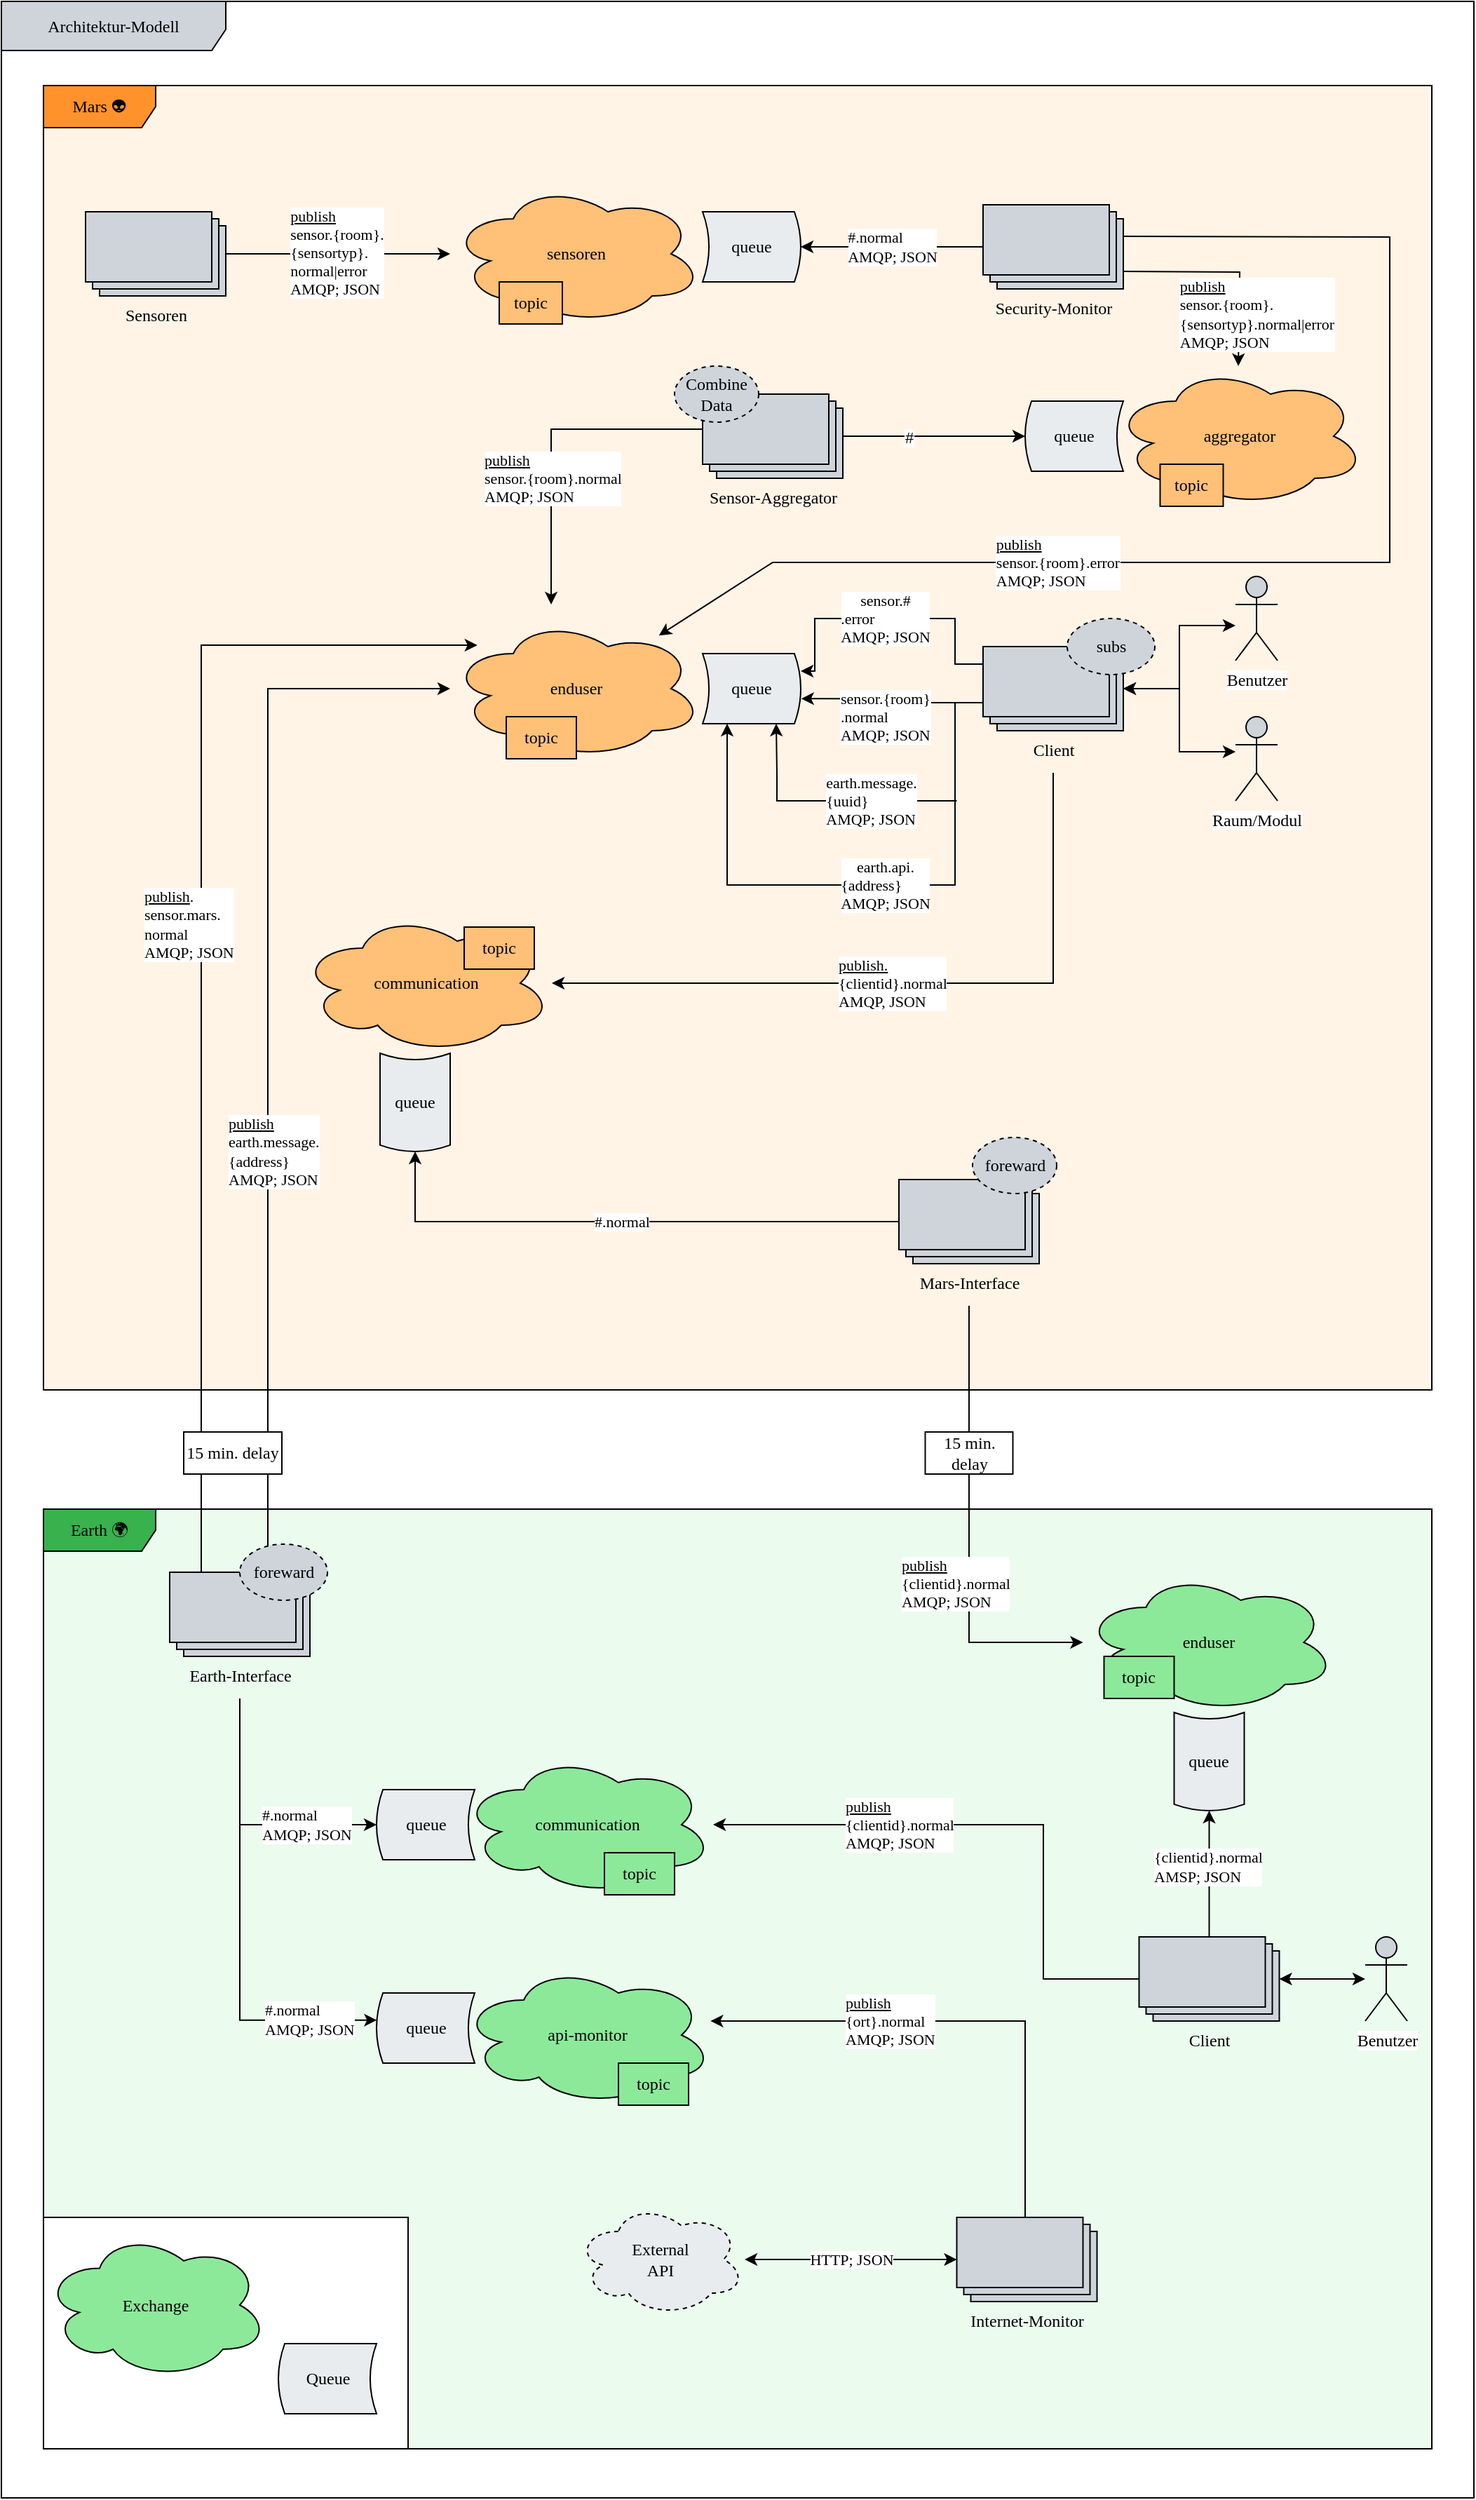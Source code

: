 <mxfile version="13.0.8" type="device"><diagram id="erU5Auw4rH4-HawhXIPo" name="Page-1"><mxGraphModel dx="878" dy="1391" grid="1" gridSize="10" guides="1" tooltips="1" connect="1" arrows="1" fold="1" page="0" pageScale="1" pageWidth="827" pageHeight="1169" background="#ffffff" math="0" shadow="0" extFonts="IBM Plex Sans^https://fonts.googleapis.com/css?family=IBM+Plex+Sans|IBM Plex Mono^https://fonts.googleapis.com/css?family=IBM+Plex+Mono"><root><mxCell id="0"/><mxCell id="1" parent="0"/><mxCell id="hUw3spgDHmvgVFq0hchr-114" value="Architektur-Modell" style="shape=umlFrame;whiteSpace=wrap;html=1;strokeColor=#000000;fillColor=#ced4da;gradientColor=none;fontFamily=IBM Plex Mono;width=160;height=35;" parent="1" vertex="1"><mxGeometry x="890" y="-30" width="1050" height="1780" as="geometry"/></mxCell><mxCell id="hUw3spgDHmvgVFq0hchr-70" value="Earth 🌍" style="shape=umlFrame;whiteSpace=wrap;html=1;fillColor=#37b24d;strokeColor=#000000;gradientColor=none;fontFamily=IBM Plex Mono;FType=g;width=80;height=30;swimlaneFillColor=#ebfbee;" parent="1" vertex="1"><mxGeometry x="920" y="1045" width="990" height="670" as="geometry"/></mxCell><mxCell id="hUw3spgDHmvgVFq0hchr-56" value="Mars 👽" style="shape=umlFrame;whiteSpace=wrap;html=1;fillColor=#ff922b;strokeColor=#000000;gradientColor=none;fontFamily=IBM Plex Mono;FType=g;width=80;height=30;comic=0;shadow=0;swimlaneFillColor=#fff4e6;" parent="1" vertex="1"><mxGeometry x="920" y="30" width="990" height="930" as="geometry"/></mxCell><mxCell id="hUw3spgDHmvgVFq0hchr-33" value="" style="edgeStyle=orthogonalEdgeStyle;rounded=0;orthogonalLoop=1;jettySize=auto;html=1;" parent="1" source="hUw3spgDHmvgVFq0hchr-2" target="hUw3spgDHmvgVFq0hchr-21" edge="1"><mxGeometry relative="1" as="geometry"/></mxCell><mxCell id="hUw3spgDHmvgVFq0hchr-2" value="&lt;font face=&quot;IBM Plex Mono&quot;&gt;Sensoren&lt;/font&gt;" style="verticalLabelPosition=bottom;verticalAlign=top;html=1;shape=mxgraph.basic.layered_rect;dx=10;outlineConnect=0;fillColor=#ced4da;" parent="1" vertex="1"><mxGeometry x="950" y="120" width="100" height="60" as="geometry"/></mxCell><mxCell id="hUw3spgDHmvgVFq0hchr-90" value="" style="edgeStyle=orthogonalEdgeStyle;rounded=0;orthogonalLoop=1;jettySize=auto;html=1;fontFamily=IBM Plex Mono;align=center;" parent="1" target="hUw3spgDHmvgVFq0hchr-89" edge="1"><mxGeometry relative="1" as="geometry"><Array as="points"><mxPoint x="1640" y="670"/></Array><mxPoint x="1640" y="520" as="sourcePoint"/></mxGeometry></mxCell><mxCell id="hUw3spgDHmvgVFq0hchr-91" value="&lt;u&gt;publish.&lt;/u&gt;&lt;br&gt;{clientid}.normal&lt;br&gt;AMQP, JSON" style="edgeLabel;html=1;align=left;verticalAlign=middle;resizable=0;points=[];fontFamily=IBM Plex Mono;" parent="hUw3spgDHmvgVFq0hchr-90" vertex="1" connectable="0"><mxGeometry x="-0.001" y="1" relative="1" as="geometry"><mxPoint x="-52" y="-1" as="offset"/></mxGeometry></mxCell><mxCell id="hUw3spgDHmvgVFq0hchr-3" value="&lt;font face=&quot;IBM Plex Mono&quot;&gt;Client&lt;/font&gt;" style="verticalLabelPosition=bottom;verticalAlign=top;html=1;shape=mxgraph.basic.layered_rect;dx=10;outlineConnect=0;fillColor=#ced4da;" parent="1" vertex="1"><mxGeometry x="1590" y="430" width="100" height="60" as="geometry"/></mxCell><mxCell id="hUw3spgDHmvgVFq0hchr-4" value="&lt;font face=&quot;IBM Plex Mono&quot;&gt;Sensor-Aggregator&lt;/font&gt;" style="verticalLabelPosition=bottom;verticalAlign=top;html=1;shape=mxgraph.basic.layered_rect;dx=10;outlineConnect=0;fillColor=#ced4da;" parent="1" vertex="1"><mxGeometry x="1390" y="250" width="100" height="60" as="geometry"/></mxCell><mxCell id="hUw3spgDHmvgVFq0hchr-5" value="&lt;font face=&quot;IBM Plex Mono&quot;&gt;Security-Monitor&lt;/font&gt;" style="verticalLabelPosition=bottom;verticalAlign=top;html=1;shape=mxgraph.basic.layered_rect;dx=10;outlineConnect=0;fillColor=#ced4da;" parent="1" vertex="1"><mxGeometry x="1590" y="115" width="100" height="60" as="geometry"/></mxCell><mxCell id="hUw3spgDHmvgVFq0hchr-6" style="edgeStyle=orthogonalEdgeStyle;rounded=0;orthogonalLoop=1;jettySize=auto;html=1;startArrow=classic;startFill=1;endArrow=classic;endFill=1;fontFamily=IBM Plex Mono;" parent="1" source="hUw3spgDHmvgVFq0hchr-7" target="hUw3spgDHmvgVFq0hchr-3" edge="1"><mxGeometry relative="1" as="geometry"><mxPoint x="1780" y="455" as="targetPoint"/><Array as="points"><mxPoint x="1730" y="415"/><mxPoint x="1730" y="460"/></Array></mxGeometry></mxCell><mxCell id="hUw3spgDHmvgVFq0hchr-7" value="&lt;font face=&quot;IBM Plex Sans&quot;&gt;Benutzer&lt;/font&gt;" style="shape=umlActor;verticalLabelPosition=bottom;labelBackgroundColor=#ffffff;verticalAlign=top;html=1;strokeColor=#000000;fillColor=#CED4DA;gradientColor=none;" parent="1" vertex="1"><mxGeometry x="1770" y="380" width="30" height="60" as="geometry"/></mxCell><mxCell id="hUw3spgDHmvgVFq0hchr-8" style="edgeStyle=orthogonalEdgeStyle;rounded=0;orthogonalLoop=1;jettySize=auto;html=1;startArrow=classic;startFill=1;endArrow=classic;endFill=1;fontFamily=IBM Plex Mono;" parent="1" source="hUw3spgDHmvgVFq0hchr-9" target="hUw3spgDHmvgVFq0hchr-3" edge="1"><mxGeometry relative="1" as="geometry"><mxPoint x="1780" y="455" as="targetPoint"/><Array as="points"><mxPoint x="1730" y="505"/><mxPoint x="1730" y="460"/></Array></mxGeometry></mxCell><mxCell id="hUw3spgDHmvgVFq0hchr-9" value="&lt;font face=&quot;IBM Plex Sans&quot;&gt;Raum/Modul&lt;/font&gt;" style="shape=umlActor;verticalLabelPosition=bottom;labelBackgroundColor=#ffffff;verticalAlign=top;html=1;strokeColor=#000000;fillColor=#CED4DA;gradientColor=none;" parent="1" vertex="1"><mxGeometry x="1770" y="480" width="30" height="60" as="geometry"/></mxCell><mxCell id="hUw3spgDHmvgVFq0hchr-21" value="sensoren" style="ellipse;shape=cloud;whiteSpace=wrap;html=1;fontFamily=IBM Plex Sans;FType=g;fillColor=#FFC078;" parent="1" vertex="1"><mxGeometry x="1210" y="100" width="180" height="100" as="geometry"/></mxCell><mxCell id="hUw3spgDHmvgVFq0hchr-22" value="&lt;font face=&quot;IBM Plex Mono&quot;&gt;topic&lt;/font&gt;" style="rounded=0;whiteSpace=wrap;html=1;fillColor=#FFC078;align=center;" parent="1" vertex="1"><mxGeometry x="1245" y="170" width="45" height="30" as="geometry"/></mxCell><mxCell id="hUw3spgDHmvgVFq0hchr-24" value="enduser" style="ellipse;shape=cloud;whiteSpace=wrap;html=1;fontFamily=IBM Plex Sans;FType=g;fillColor=#FFC078;" parent="1" vertex="1"><mxGeometry x="1210" y="410" width="180" height="100" as="geometry"/></mxCell><mxCell id="hUw3spgDHmvgVFq0hchr-31" value="&lt;div style=&quot;text-align: left&quot;&gt;#.normal&lt;/div&gt;&lt;font&gt;&lt;div style=&quot;text-align: left&quot;&gt;AMQP; JSON&lt;/div&gt;&lt;/font&gt;" style="edgeStyle=orthogonalEdgeStyle;rounded=0;orthogonalLoop=1;jettySize=auto;html=1;fontFamily=IBM Plex Mono;" parent="1" target="hUw3spgDHmvgVFq0hchr-27" edge="1"><mxGeometry relative="1" as="geometry"><Array as="points"><mxPoint x="1490" y="145"/><mxPoint x="1490" y="145"/></Array><mxPoint x="1590" y="145" as="sourcePoint"/><mxPoint x="1480" y="144.58" as="targetPoint"/></mxGeometry></mxCell><mxCell id="hUw3spgDHmvgVFq0hchr-27" value="&lt;font face=&quot;IBM Plex Mono&quot;&gt;queue&lt;/font&gt;" style="shape=dataStorage;whiteSpace=wrap;html=1;fillColor=#E9ECEF;size=0.065;direction=west;" parent="1" vertex="1"><mxGeometry x="1390" y="120" width="70" height="50" as="geometry"/></mxCell><mxCell id="hUw3spgDHmvgVFq0hchr-28" value="&lt;font face=&quot;IBM Plex Mono&quot;&gt;queue&lt;/font&gt;" style="shape=dataStorage;whiteSpace=wrap;html=1;fillColor=#E9ECEF;size=0.065;direction=east;" parent="1" vertex="1"><mxGeometry x="1620" y="255" width="70" height="50" as="geometry"/></mxCell><mxCell id="hUw3spgDHmvgVFq0hchr-37" value="&lt;font face=&quot;IBM Plex Sans&quot;&gt;Combine Data&lt;/font&gt;" style="ellipse;whiteSpace=wrap;html=1;strokeWidth=1;fillColor=#CED4DA;dashed=1;" parent="1" vertex="1"><mxGeometry x="1370" y="230" width="60" height="40" as="geometry"/></mxCell><mxCell id="hUw3spgDHmvgVFq0hchr-49" value="&lt;font face=&quot;IBM Plex Mono&quot;&gt;sensor.{room}&lt;br&gt;&lt;div style=&quot;text-align: left&quot;&gt;.normal&lt;/div&gt;&lt;div style=&quot;text-align: left&quot;&gt;AMQP; JSON&lt;/div&gt;&lt;/font&gt;" style="edgeStyle=orthogonalEdgeStyle;rounded=0;orthogonalLoop=1;jettySize=auto;html=1;align=center;exitX=0;exitY=0;exitDx=0;exitDy=37.5;exitPerimeter=0;entryX=-0.005;entryY=0.357;entryDx=0;entryDy=0;entryPerimeter=0;" parent="1" source="hUw3spgDHmvgVFq0hchr-3" target="hUw3spgDHmvgVFq0hchr-48" edge="1"><mxGeometry x="-0.0" y="11" relative="1" as="geometry"><Array as="points"><mxPoint x="1590" y="470"/><mxPoint x="1525" y="470"/><mxPoint x="1525" y="467"/></Array><mxPoint x="1480" y="473" as="targetPoint"/><mxPoint x="6" y="10" as="offset"/></mxGeometry></mxCell><mxCell id="hUw3spgDHmvgVFq0hchr-50" value="&lt;font face=&quot;IBM Plex Mono&quot;&gt;sensor.#&lt;br&gt;&lt;div style=&quot;text-align: left&quot;&gt;.error&lt;/div&gt;AMQP; JSON&lt;br&gt;&lt;/font&gt;" style="edgeStyle=orthogonalEdgeStyle;rounded=0;orthogonalLoop=1;jettySize=auto;html=1;align=center;exitX=0;exitY=0;exitDx=0;exitDy=12.5;exitPerimeter=0;entryX=0;entryY=0.75;entryDx=0;entryDy=0;" parent="1" source="hUw3spgDHmvgVFq0hchr-3" target="hUw3spgDHmvgVFq0hchr-48" edge="1"><mxGeometry x="0.025" relative="1" as="geometry"><Array as="points"><mxPoint x="1570" y="443"/><mxPoint x="1570" y="410"/><mxPoint x="1470" y="410"/><mxPoint x="1470" y="447"/></Array><mxPoint x="1450" y="443" as="targetPoint"/><mxPoint as="offset"/></mxGeometry></mxCell><mxCell id="hUw3spgDHmvgVFq0hchr-64" value="&lt;font face=&quot;IBM Plex Mono&quot;&gt;earth.message.&lt;br&gt;&lt;div style=&quot;text-align: left&quot;&gt;{uuid}&lt;/div&gt;&lt;div style=&quot;text-align: left&quot;&gt;AMQP; JSON&lt;/div&gt;&lt;/font&gt;" style="edgeStyle=orthogonalEdgeStyle;rounded=0;orthogonalLoop=1;jettySize=auto;html=1;align=center;entryX=0.25;entryY=0;entryDx=0;entryDy=0;" parent="1" target="hUw3spgDHmvgVFq0hchr-48" edge="1"><mxGeometry x="-0.332" relative="1" as="geometry"><Array as="points"><mxPoint x="1443" y="540"/><mxPoint x="1443" y="520"/></Array><mxPoint as="offset"/><mxPoint x="1571.25" y="539.95" as="sourcePoint"/><mxPoint x="1355.25" y="519.95" as="targetPoint"/></mxGeometry></mxCell><mxCell id="hUw3spgDHmvgVFq0hchr-65" value="&lt;font face=&quot;IBM Plex Mono&quot;&gt;earth.api.&lt;br&gt;&lt;div style=&quot;text-align: left&quot;&gt;{address}&lt;/div&gt;&lt;div style=&quot;text-align: left&quot;&gt;AMQP; JSON&lt;/div&gt;&lt;/font&gt;" style="edgeStyle=orthogonalEdgeStyle;rounded=0;orthogonalLoop=1;jettySize=auto;html=1;align=center;entryX=0.75;entryY=0;entryDx=0;entryDy=0;" parent="1" target="hUw3spgDHmvgVFq0hchr-48" edge="1"><mxGeometry x="-0.362" y="-50" relative="1" as="geometry"><Array as="points"><mxPoint x="1570" y="600"/><mxPoint x="1407" y="600"/></Array><mxPoint x="1570" y="470" as="sourcePoint"/><mxPoint x="1408" y="510" as="targetPoint"/><mxPoint x="-50" y="50" as="offset"/></mxGeometry></mxCell><mxCell id="hUw3spgDHmvgVFq0hchr-48" value="&lt;font face=&quot;IBM Plex Mono&quot;&gt;queue&lt;/font&gt;" style="shape=dataStorage;whiteSpace=wrap;html=1;fillColor=#E9ECEF;size=0.065;direction=west;" parent="1" vertex="1"><mxGeometry x="1390" y="435" width="70" height="50" as="geometry"/></mxCell><mxCell id="hUw3spgDHmvgVFq0hchr-51" value="&lt;font face=&quot;IBM Plex Sans&quot;&gt;subs&lt;/font&gt;" style="ellipse;whiteSpace=wrap;html=1;strokeWidth=1;fillColor=#CED4DA;dashed=1;" parent="1" vertex="1"><mxGeometry x="1650" y="410" width="62.5" height="40" as="geometry"/></mxCell><mxCell id="hUw3spgDHmvgVFq0hchr-61" value="&lt;u style=&quot;font-family: &amp;#34;ibm plex mono&amp;#34;&quot;&gt;publish&lt;/u&gt;&lt;br style=&quot;font-family: &amp;#34;ibm plex mono&amp;#34;&quot;&gt;&lt;span style=&quot;font-family: &amp;#34;ibm plex mono&amp;#34;&quot;&gt;earth.message.&lt;/span&gt;&lt;br style=&quot;font-family: &amp;#34;ibm plex mono&amp;#34;&quot;&gt;&lt;span style=&quot;font-family: &amp;#34;ibm plex mono&amp;#34;&quot;&gt;{address}&lt;br&gt;AMQP; JSON&lt;br&gt;&lt;/span&gt;" style="edgeStyle=orthogonalEdgeStyle;rounded=0;orthogonalLoop=1;jettySize=auto;html=1;align=left;" parent="1" source="hUw3spgDHmvgVFq0hchr-59" target="hUw3spgDHmvgVFq0hchr-24" edge="1"><mxGeometry x="-0.21" y="30" relative="1" as="geometry"><Array as="points"><mxPoint x="1080" y="460"/></Array><mxPoint as="offset"/></mxGeometry></mxCell><mxCell id="DqUs1cWluFNeW6_7sDlR-13" style="edgeStyle=orthogonalEdgeStyle;rounded=0;orthogonalLoop=1;jettySize=auto;html=1;exitX=0;exitY=0;exitDx=22.5;exitDy=0;exitPerimeter=0;" edge="1" parent="1" source="hUw3spgDHmvgVFq0hchr-59" target="hUw3spgDHmvgVFq0hchr-24"><mxGeometry relative="1" as="geometry"><Array as="points"><mxPoint x="1033" y="429"/></Array></mxGeometry></mxCell><mxCell id="DqUs1cWluFNeW6_7sDlR-16" value="&lt;font face=&quot;IBM Plex Mono&quot;&gt;&lt;u&gt;publish&lt;/u&gt;.&lt;br&gt;sensor.mars.&lt;br&gt;normal&lt;br&gt;AMQP; JSON&lt;br&gt;&lt;/font&gt;" style="edgeLabel;html=1;align=left;verticalAlign=middle;resizable=0;points=[];" vertex="1" connectable="0" parent="DqUs1cWluFNeW6_7sDlR-13"><mxGeometry x="0.077" y="1" relative="1" as="geometry"><mxPoint x="-41.5" as="offset"/></mxGeometry></mxCell><mxCell id="hUw3spgDHmvgVFq0hchr-59" value="&lt;font face=&quot;IBM Plex Mono&quot;&gt;Earth-Interface&lt;br&gt;&lt;/font&gt;" style="verticalLabelPosition=bottom;verticalAlign=top;html=1;shape=mxgraph.basic.layered_rect;dx=10;outlineConnect=0;fillColor=#ced4da;" parent="1" vertex="1"><mxGeometry x="1010" y="1090" width="100" height="60" as="geometry"/></mxCell><mxCell id="hUw3spgDHmvgVFq0hchr-71" value="communication" style="ellipse;shape=cloud;whiteSpace=wrap;html=1;fontFamily=IBM Plex Sans;FType=g;fillColor=#8CE99A;" parent="1" vertex="1"><mxGeometry x="1217.5" y="1220" width="180" height="100" as="geometry"/></mxCell><mxCell id="hUw3spgDHmvgVFq0hchr-72" value="api-monitor" style="ellipse;shape=cloud;whiteSpace=wrap;html=1;fontFamily=IBM Plex Sans;FType=g;fillColor=#8ce99a;" parent="1" vertex="1"><mxGeometry x="1217.5" y="1370" width="180" height="100" as="geometry"/></mxCell><mxCell id="hUw3spgDHmvgVFq0hchr-74" value="#.normal&lt;br&gt;AMQP; JSON" style="edgeStyle=orthogonalEdgeStyle;rounded=0;orthogonalLoop=1;jettySize=auto;html=1;align=left;fontFamily=IBM Plex Mono;entryX=0;entryY=0.5;entryDx=0;entryDy=0;" parent="1" target="hUw3spgDHmvgVFq0hchr-73" edge="1"><mxGeometry y="10" relative="1" as="geometry"><Array as="points"><mxPoint x="1060" y="1270"/></Array><mxPoint x="10" y="10" as="offset"/><mxPoint x="1060" y="1180" as="sourcePoint"/><mxPoint x="1150" y="1270" as="targetPoint"/></mxGeometry></mxCell><mxCell id="hUw3spgDHmvgVFq0hchr-75" value="#.normal&lt;br&gt;AMQP; JSON" style="edgeStyle=orthogonalEdgeStyle;rounded=0;orthogonalLoop=1;jettySize=auto;html=1;align=left;fontFamily=IBM Plex Mono;entryX=0.003;entryY=0.387;entryDx=0;entryDy=0;entryPerimeter=0;" parent="1" target="DqUs1cWluFNeW6_7sDlR-34" edge="1"><mxGeometry x="0.438" y="10" relative="1" as="geometry"><Array as="points"><mxPoint x="1060" y="1409"/></Array><mxPoint x="10" y="10" as="offset"/><mxPoint x="1060" y="1180" as="sourcePoint"/><mxPoint x="1150" y="1410" as="targetPoint"/></mxGeometry></mxCell><mxCell id="hUw3spgDHmvgVFq0hchr-73" value="&lt;font face=&quot;IBM Plex Mono&quot;&gt;queue&lt;/font&gt;" style="shape=dataStorage;whiteSpace=wrap;html=1;fillColor=#E9ECEF;size=0.065;direction=east;" parent="1" vertex="1"><mxGeometry x="1157.5" y="1245" width="70" height="50" as="geometry"/></mxCell><mxCell id="hUw3spgDHmvgVFq0hchr-76" value="&lt;span style=&quot;font-family: &amp;#34;ibm plex mono&amp;#34;&quot;&gt;topic&lt;/span&gt;" style="rounded=0;whiteSpace=wrap;html=1;fillColor=#8CE99A;align=center;" parent="1" vertex="1"><mxGeometry x="1320" y="1290" width="50" height="30" as="geometry"/></mxCell><mxCell id="hUw3spgDHmvgVFq0hchr-81" value="&lt;font face=&quot;IBM Plex Mono&quot;&gt;15 min. delay&lt;/font&gt;" style="rounded=0;whiteSpace=wrap;html=1;fillColor=#ffffff;" parent="1" vertex="1"><mxGeometry x="1020" y="990" width="70" height="30" as="geometry"/></mxCell><mxCell id="hUw3spgDHmvgVFq0hchr-89" value="communication" style="ellipse;shape=cloud;whiteSpace=wrap;html=1;fontFamily=IBM Plex Sans;FType=g;fillColor=#FFC078;" parent="1" vertex="1"><mxGeometry x="1102.5" y="620" width="180" height="100" as="geometry"/></mxCell><mxCell id="hUw3spgDHmvgVFq0hchr-98" value="&lt;u&gt;publish&lt;/u&gt;&lt;br&gt;{clientid}.normal&lt;br&gt;AMQP; JSON" style="edgeStyle=orthogonalEdgeStyle;rounded=0;orthogonalLoop=1;jettySize=auto;html=1;fontFamily=IBM Plex Mono;align=left;" parent="1" target="DqUs1cWluFNeW6_7sDlR-9" edge="1"><mxGeometry x="0.231" y="-50" relative="1" as="geometry"><Array as="points"><mxPoint x="1580" y="1140"/></Array><mxPoint x="1580" y="900" as="sourcePoint"/><mxPoint as="offset"/></mxGeometry></mxCell><mxCell id="hUw3spgDHmvgVFq0hchr-93" value="&lt;font face=&quot;IBM Plex Mono&quot;&gt;Mars-Interface&lt;br&gt;&lt;/font&gt;" style="verticalLabelPosition=bottom;verticalAlign=top;html=1;shape=mxgraph.basic.layered_rect;dx=10;outlineConnect=0;fillColor=#ced4da;" parent="1" vertex="1"><mxGeometry x="1530" y="810" width="100" height="60" as="geometry"/></mxCell><mxCell id="hUw3spgDHmvgVFq0hchr-95" value="#.normal" style="edgeStyle=orthogonalEdgeStyle;rounded=0;orthogonalLoop=1;jettySize=auto;html=1;fontFamily=IBM Plex Mono;align=left;exitX=0;exitY=0;exitDx=0;exitDy=25;exitPerimeter=0;entryX=0;entryY=0.5;entryDx=0;entryDy=0;" parent="1" source="hUw3spgDHmvgVFq0hchr-93" target="hUw3spgDHmvgVFq0hchr-94" edge="1"><mxGeometry x="0.119" relative="1" as="geometry"><Array as="points"><mxPoint x="1530" y="840"/><mxPoint x="1185" y="840"/></Array><mxPoint as="offset"/><mxPoint x="1170" y="790" as="targetPoint"/></mxGeometry></mxCell><mxCell id="hUw3spgDHmvgVFq0hchr-94" value="&lt;font face=&quot;IBM Plex Mono&quot;&gt;queue&lt;/font&gt;" style="shape=dataStorage;whiteSpace=wrap;html=1;fillColor=#E9ECEF;size=0.065;direction=north;" parent="1" vertex="1"><mxGeometry x="1160" y="720" width="50" height="70" as="geometry"/></mxCell><mxCell id="hUw3spgDHmvgVFq0hchr-97" value="&lt;font face=&quot;IBM Plex Mono&quot;&gt;15 min. delay&lt;/font&gt;" style="rounded=0;whiteSpace=wrap;html=1;fillColor=#ffffff;" parent="1" vertex="1"><mxGeometry x="1548.75" y="990" width="62.5" height="30" as="geometry"/></mxCell><mxCell id="hUw3spgDHmvgVFq0hchr-102" style="edgeStyle=orthogonalEdgeStyle;rounded=0;orthogonalLoop=1;jettySize=auto;html=1;startArrow=classic;startFill=1;fontFamily=IBM Plex Mono;align=left;" parent="1" source="hUw3spgDHmvgVFq0hchr-99" target="hUw3spgDHmvgVFq0hchr-100" edge="1"><mxGeometry relative="1" as="geometry"/></mxCell><mxCell id="hUw3spgDHmvgVFq0hchr-105" value="&lt;u&gt;publish&lt;/u&gt;&lt;br&gt;{&lt;span style=&quot;text-align: center&quot;&gt;clientid&lt;/span&gt;}.normal&lt;br&gt;AMQP; JSON" style="edgeStyle=orthogonalEdgeStyle;rounded=0;orthogonalLoop=1;jettySize=auto;html=1;startArrow=none;startFill=0;endArrow=classic;endFill=1;endSize=6;fontFamily=IBM Plex Mono;align=left;" parent="1" source="hUw3spgDHmvgVFq0hchr-99" target="hUw3spgDHmvgVFq0hchr-71" edge="1"><mxGeometry x="0.553" relative="1" as="geometry"><Array as="points"><mxPoint x="1633" y="1380"/><mxPoint x="1633" y="1270"/></Array><mxPoint as="offset"/></mxGeometry></mxCell><mxCell id="hUw3spgDHmvgVFq0hchr-99" value="&lt;font face=&quot;IBM Plex Mono&quot;&gt;Client&lt;/font&gt;" style="verticalLabelPosition=bottom;verticalAlign=top;html=1;shape=mxgraph.basic.layered_rect;dx=10;outlineConnect=0;fillColor=#ced4da;" parent="1" vertex="1"><mxGeometry x="1701.25" y="1350" width="100" height="60" as="geometry"/></mxCell><mxCell id="hUw3spgDHmvgVFq0hchr-100" value="&lt;font face=&quot;IBM Plex Sans&quot;&gt;Benutzer&lt;/font&gt;" style="shape=umlActor;verticalLabelPosition=bottom;labelBackgroundColor=#ffffff;verticalAlign=top;html=1;strokeColor=#000000;fillColor=#CED4DA;gradientColor=none;" parent="1" vertex="1"><mxGeometry x="1862.5" y="1350" width="30" height="60" as="geometry"/></mxCell><mxCell id="hUw3spgDHmvgVFq0hchr-104" value="{clientid}.normal&lt;br&gt;AMSP; JSON" style="edgeStyle=orthogonalEdgeStyle;rounded=0;orthogonalLoop=1;jettySize=auto;html=1;startArrow=none;startFill=0;fontFamily=IBM Plex Mono;align=left;endArrow=classic;endFill=1;endSize=6;entryX=0;entryY=0.5;entryDx=0;entryDy=0;" parent="1" source="hUw3spgDHmvgVFq0hchr-99" target="hUw3spgDHmvgVFq0hchr-103" edge="1"><mxGeometry x="0.111" y="41" relative="1" as="geometry"><mxPoint as="offset"/><mxPoint x="1751" y="1280" as="targetPoint"/></mxGeometry></mxCell><mxCell id="hUw3spgDHmvgVFq0hchr-103" value="&lt;font face=&quot;IBM Plex Mono&quot;&gt;queue&lt;/font&gt;" style="shape=dataStorage;whiteSpace=wrap;html=1;fillColor=#E9ECEF;size=0.065;direction=north;" parent="1" vertex="1"><mxGeometry x="1726.25" y="1190" width="50" height="70" as="geometry"/></mxCell><mxCell id="hUw3spgDHmvgVFq0hchr-113" value="&lt;u&gt;publish&lt;/u&gt;&lt;br&gt;{ort}.normal&lt;br&gt;AMQP; JSON" style="edgeStyle=orthogonalEdgeStyle;rounded=0;orthogonalLoop=1;jettySize=auto;html=1;startArrow=none;startFill=0;endArrow=classic;endFill=1;endSize=6;fontFamily=IBM Plex Mono;align=left;" parent="1" source="hUw3spgDHmvgVFq0hchr-107" target="hUw3spgDHmvgVFq0hchr-72" edge="1"><mxGeometry x="0.482" relative="1" as="geometry"><Array as="points"><mxPoint x="1620" y="1580"/><mxPoint x="1620" y="1410"/></Array><mxPoint as="offset"/></mxGeometry></mxCell><mxCell id="hUw3spgDHmvgVFq0hchr-107" value="&lt;font face=&quot;IBM Plex Mono&quot;&gt;Internet-Monitor&lt;/font&gt;" style="verticalLabelPosition=bottom;verticalAlign=top;html=1;shape=mxgraph.basic.layered_rect;dx=10;outlineConnect=0;fillColor=#ced4da;" parent="1" vertex="1"><mxGeometry x="1571.25" y="1550" width="100" height="60" as="geometry"/></mxCell><mxCell id="hUw3spgDHmvgVFq0hchr-110" value="External&lt;br&gt;API" style="ellipse;shape=cloud;whiteSpace=wrap;html=1;fontFamily=IBM Plex Sans;FType=g;dashed=1;gradientColor=none;fillColor=#e9ecef;" parent="1" vertex="1"><mxGeometry x="1300" y="1540" width="120" height="80" as="geometry"/></mxCell><mxCell id="hUw3spgDHmvgVFq0hchr-111" value="&lt;font&gt;HTTP; JSON&lt;/font&gt;" style="edgeStyle=orthogonalEdgeStyle;rounded=0;orthogonalLoop=1;jettySize=auto;html=1;startArrow=classic;startFill=1;fontFamily=IBM Plex Mono;" parent="1" source="hUw3spgDHmvgVFq0hchr-110" target="hUw3spgDHmvgVFq0hchr-107" edge="1"><mxGeometry relative="1" as="geometry"><mxPoint x="710" y="1200" as="sourcePoint"/><mxPoint x="830" y="1200" as="targetPoint"/></mxGeometry></mxCell><mxCell id="hUw3spgDHmvgVFq0hchr-115" value="&lt;font face=&quot;IBM Plex Sans&quot;&gt;foreward&lt;/font&gt;" style="ellipse;whiteSpace=wrap;html=1;strokeWidth=1;fillColor=#CED4DA;dashed=1;" parent="1" vertex="1"><mxGeometry x="1582.5" y="780" width="60" height="40" as="geometry"/></mxCell><mxCell id="hUw3spgDHmvgVFq0hchr-116" value="&lt;font face=&quot;IBM Plex Sans&quot;&gt;foreward&lt;/font&gt;" style="ellipse;whiteSpace=wrap;html=1;strokeWidth=1;fillColor=#CED4DA;dashed=1;" parent="1" vertex="1"><mxGeometry x="1060" y="1070" width="62.5" height="40" as="geometry"/></mxCell><mxCell id="EYIfJ8Mb9N-2mhvtiRvc-1" value="aggregator" style="ellipse;shape=cloud;whiteSpace=wrap;html=1;fontFamily=IBM Plex Sans;FType=g;fillColor=#FFC078;" parent="1" vertex="1"><mxGeometry x="1682.5" y="230" width="180" height="100" as="geometry"/></mxCell><mxCell id="EYIfJ8Mb9N-2mhvtiRvc-8" value="" style="endArrow=classic;html=1;entryX=0;entryY=0.5;entryDx=0;entryDy=0;" parent="1" edge="1" target="hUw3spgDHmvgVFq0hchr-28"><mxGeometry width="50" height="50" relative="1" as="geometry"><mxPoint x="1490" y="280" as="sourcePoint"/><mxPoint x="1560" y="280" as="targetPoint"/></mxGeometry></mxCell><mxCell id="EYIfJ8Mb9N-2mhvtiRvc-14" value="#" style="edgeLabel;html=1;align=center;verticalAlign=middle;resizable=0;points=[];" parent="EYIfJ8Mb9N-2mhvtiRvc-8" vertex="1" connectable="0"><mxGeometry x="-0.286" y="-1" relative="1" as="geometry"><mxPoint as="offset"/></mxGeometry></mxCell><mxCell id="EYIfJ8Mb9N-2mhvtiRvc-10" value="" style="endArrow=classic;html=1;rounded=0;exitX=0;exitY=0;exitDx=100;exitDy=22.5;exitPerimeter=0;" parent="1" source="hUw3spgDHmvgVFq0hchr-5" target="hUw3spgDHmvgVFq0hchr-24" edge="1"><mxGeometry width="50" height="50" relative="1" as="geometry"><mxPoint x="1691.25" y="150" as="sourcePoint"/><mxPoint x="1810" y="240" as="targetPoint"/><Array as="points"><mxPoint x="1880" y="138"/><mxPoint x="1880" y="370"/><mxPoint x="1440" y="370"/></Array></mxGeometry></mxCell><mxCell id="EYIfJ8Mb9N-2mhvtiRvc-15" value="&lt;div style=&quot;text-align: left&quot;&gt;&lt;u&gt;publish&lt;/u&gt;&lt;/div&gt;sensor.{room}.error&lt;br&gt;&lt;div style=&quot;text-align: left&quot;&gt;AMQP; JSON&lt;/div&gt;" style="edgeLabel;html=1;align=center;verticalAlign=middle;resizable=0;points=[];fontFamily=IBM Plex Mono;" parent="EYIfJ8Mb9N-2mhvtiRvc-10" vertex="1" connectable="0"><mxGeometry x="-0.337" relative="1" as="geometry"><mxPoint x="-237.5" y="104.07" as="offset"/></mxGeometry></mxCell><mxCell id="EYIfJ8Mb9N-2mhvtiRvc-13" value="" style="endArrow=classic;html=1;exitX=0;exitY=0;exitDx=100;exitDy=47.5;exitPerimeter=0;rounded=0;" parent="1" source="hUw3spgDHmvgVFq0hchr-5" edge="1"><mxGeometry width="50" height="50" relative="1" as="geometry"><mxPoint x="1670" y="240" as="sourcePoint"/><mxPoint x="1772" y="230" as="targetPoint"/><Array as="points"><mxPoint x="1773" y="163"/></Array></mxGeometry></mxCell><mxCell id="EYIfJ8Mb9N-2mhvtiRvc-16" value="&lt;div style=&quot;text-align: left&quot;&gt;&lt;u&gt;publish&lt;/u&gt;&lt;/div&gt;&lt;div style=&quot;text-align: left&quot;&gt;sensor.{room}.&lt;/div&gt;{sensortyp}.normal|error&lt;br&gt;&lt;div style=&quot;text-align: left&quot;&gt;AMQP; JSON&lt;/div&gt;" style="edgeLabel;html=1;align=center;verticalAlign=middle;resizable=0;points=[];fontFamily=IBM Plex Mono;" parent="EYIfJ8Mb9N-2mhvtiRvc-13" vertex="1" connectable="0"><mxGeometry x="-0.311" y="2" relative="1" as="geometry"><mxPoint x="43.36" y="32.19" as="offset"/></mxGeometry></mxCell><mxCell id="EYIfJ8Mb9N-2mhvtiRvc-18" value="&lt;div style=&quot;text-align: left&quot;&gt;&lt;br&gt;&lt;/div&gt;" style="edgeLabel;html=1;align=center;verticalAlign=middle;resizable=0;points=[];" parent="1" vertex="1" connectable="0"><mxGeometry x="1340.004" y="359.997" as="geometry"><mxPoint x="-2" y="3" as="offset"/></mxGeometry></mxCell><mxCell id="EYIfJ8Mb9N-2mhvtiRvc-19" value="" style="endArrow=classic;html=1;exitX=0;exitY=0;exitDx=0;exitDy=25;exitPerimeter=0;rounded=0;" parent="1" source="hUw3spgDHmvgVFq0hchr-4" edge="1"><mxGeometry width="50" height="50" relative="1" as="geometry"><mxPoint x="1460" y="330" as="sourcePoint"/><mxPoint x="1282" y="400" as="targetPoint"/><Array as="points"><mxPoint x="1282" y="275"/></Array></mxGeometry></mxCell><mxCell id="EYIfJ8Mb9N-2mhvtiRvc-20" value="&lt;div style=&quot;text-align: left&quot;&gt;&lt;u&gt;&lt;font face=&quot;IBM Plex Mono&quot;&gt;publish&lt;/font&gt;&lt;/u&gt;&lt;/div&gt;&lt;font face=&quot;IBM Plex Mono&quot;&gt;sensor.{room}.normal&lt;br&gt;&lt;div style=&quot;text-align: left&quot;&gt;AMQP; JSON&lt;/div&gt;&lt;/font&gt;" style="edgeLabel;html=1;align=center;verticalAlign=middle;resizable=0;points=[];" parent="1" vertex="1" connectable="0"><mxGeometry x="1282.504" y="309.997" as="geometry"><mxPoint as="offset"/></mxGeometry></mxCell><mxCell id="DqUs1cWluFNeW6_7sDlR-1" value="&lt;font face=&quot;IBM Plex Mono&quot;&gt;topic&lt;/font&gt;" style="rounded=0;whiteSpace=wrap;html=1;fillColor=#FFC078;align=center;" vertex="1" parent="1"><mxGeometry x="1716.25" y="300" width="45" height="30" as="geometry"/></mxCell><mxCell id="DqUs1cWluFNeW6_7sDlR-2" value="&lt;font face=&quot;IBM Plex Mono&quot;&gt;topic&lt;/font&gt;" style="rounded=0;whiteSpace=wrap;html=1;fillColor=#FFC078;align=center;" vertex="1" parent="1"><mxGeometry x="1250" y="480" width="50" height="30" as="geometry"/></mxCell><mxCell id="DqUs1cWluFNeW6_7sDlR-3" value="&lt;font face=&quot;IBM Plex Mono&quot;&gt;topic&lt;/font&gt;" style="rounded=0;whiteSpace=wrap;html=1;fillColor=#FFC078;align=center;" vertex="1" parent="1"><mxGeometry x="1220" y="630" width="50" height="30" as="geometry"/></mxCell><mxCell id="DqUs1cWluFNeW6_7sDlR-6" value="&lt;span style=&quot;font-family: &amp;#34;ibm plex mono&amp;#34;&quot;&gt;topic&lt;/span&gt;" style="rounded=0;whiteSpace=wrap;html=1;fillColor=#8CE99A;align=center;" vertex="1" parent="1"><mxGeometry x="1330" y="1440" width="50" height="30" as="geometry"/></mxCell><mxCell id="DqUs1cWluFNeW6_7sDlR-7" value="&lt;div style=&quot;text-align: left&quot;&gt;&lt;u&gt;publish&lt;/u&gt;&lt;/div&gt;&lt;div style=&quot;text-align: left&quot;&gt;sensor.{room}.&lt;/div&gt;&lt;div style=&quot;text-align: left&quot;&gt;{sensortyp}.&lt;/div&gt;&lt;div style=&quot;text-align: left&quot;&gt;normal|error&lt;/div&gt;&lt;div style=&quot;text-align: left&quot;&gt;AMQP; JSON&lt;/div&gt;" style="edgeLabel;html=1;align=center;verticalAlign=middle;resizable=0;points=[];fontFamily=IBM Plex Mono;" vertex="1" connectable="0" parent="1"><mxGeometry x="1091.251" y="115.003" as="geometry"><mxPoint x="37.99" y="34.19" as="offset"/></mxGeometry></mxCell><mxCell id="DqUs1cWluFNeW6_7sDlR-9" value="enduser" style="ellipse;shape=cloud;whiteSpace=wrap;html=1;fontFamily=IBM Plex Sans;FType=g;fillColor=#8CE99A;" vertex="1" parent="1"><mxGeometry x="1661.25" y="1090" width="180" height="100" as="geometry"/></mxCell><mxCell id="DqUs1cWluFNeW6_7sDlR-10" value="&lt;span style=&quot;font-family: &amp;#34;ibm plex mono&amp;#34;&quot;&gt;topic&lt;/span&gt;" style="rounded=0;whiteSpace=wrap;html=1;fillColor=#8CE99A;align=center;" vertex="1" parent="1"><mxGeometry x="1676.25" y="1150" width="50" height="30" as="geometry"/></mxCell><mxCell id="DqUs1cWluFNeW6_7sDlR-34" value="&lt;font face=&quot;IBM Plex Mono&quot;&gt;queue&lt;/font&gt;" style="shape=dataStorage;whiteSpace=wrap;html=1;fillColor=#E9ECEF;size=0.065;direction=east;" vertex="1" parent="1"><mxGeometry x="1157.5" y="1390" width="70" height="50" as="geometry"/></mxCell><mxCell id="DqUs1cWluFNeW6_7sDlR-39" value="" style="whiteSpace=wrap;html=1;" vertex="1" parent="1"><mxGeometry x="920" y="1550" width="260" height="165" as="geometry"/></mxCell><mxCell id="DqUs1cWluFNeW6_7sDlR-40" value="Exchange" style="ellipse;shape=cloud;whiteSpace=wrap;html=1;fontFamily=IBM Plex Sans;FType=g;fillColor=#8ce99a;" vertex="1" parent="1"><mxGeometry x="920" y="1560" width="160" height="105" as="geometry"/></mxCell><mxCell id="DqUs1cWluFNeW6_7sDlR-41" value="&lt;font face=&quot;IBM Plex Mono&quot;&gt;Queue&lt;/font&gt;" style="shape=dataStorage;whiteSpace=wrap;html=1;fillColor=#E9ECEF;size=0.065;direction=east;" vertex="1" parent="1"><mxGeometry x="1087.5" y="1640" width="70" height="50" as="geometry"/></mxCell></root></mxGraphModel></diagram></mxfile>